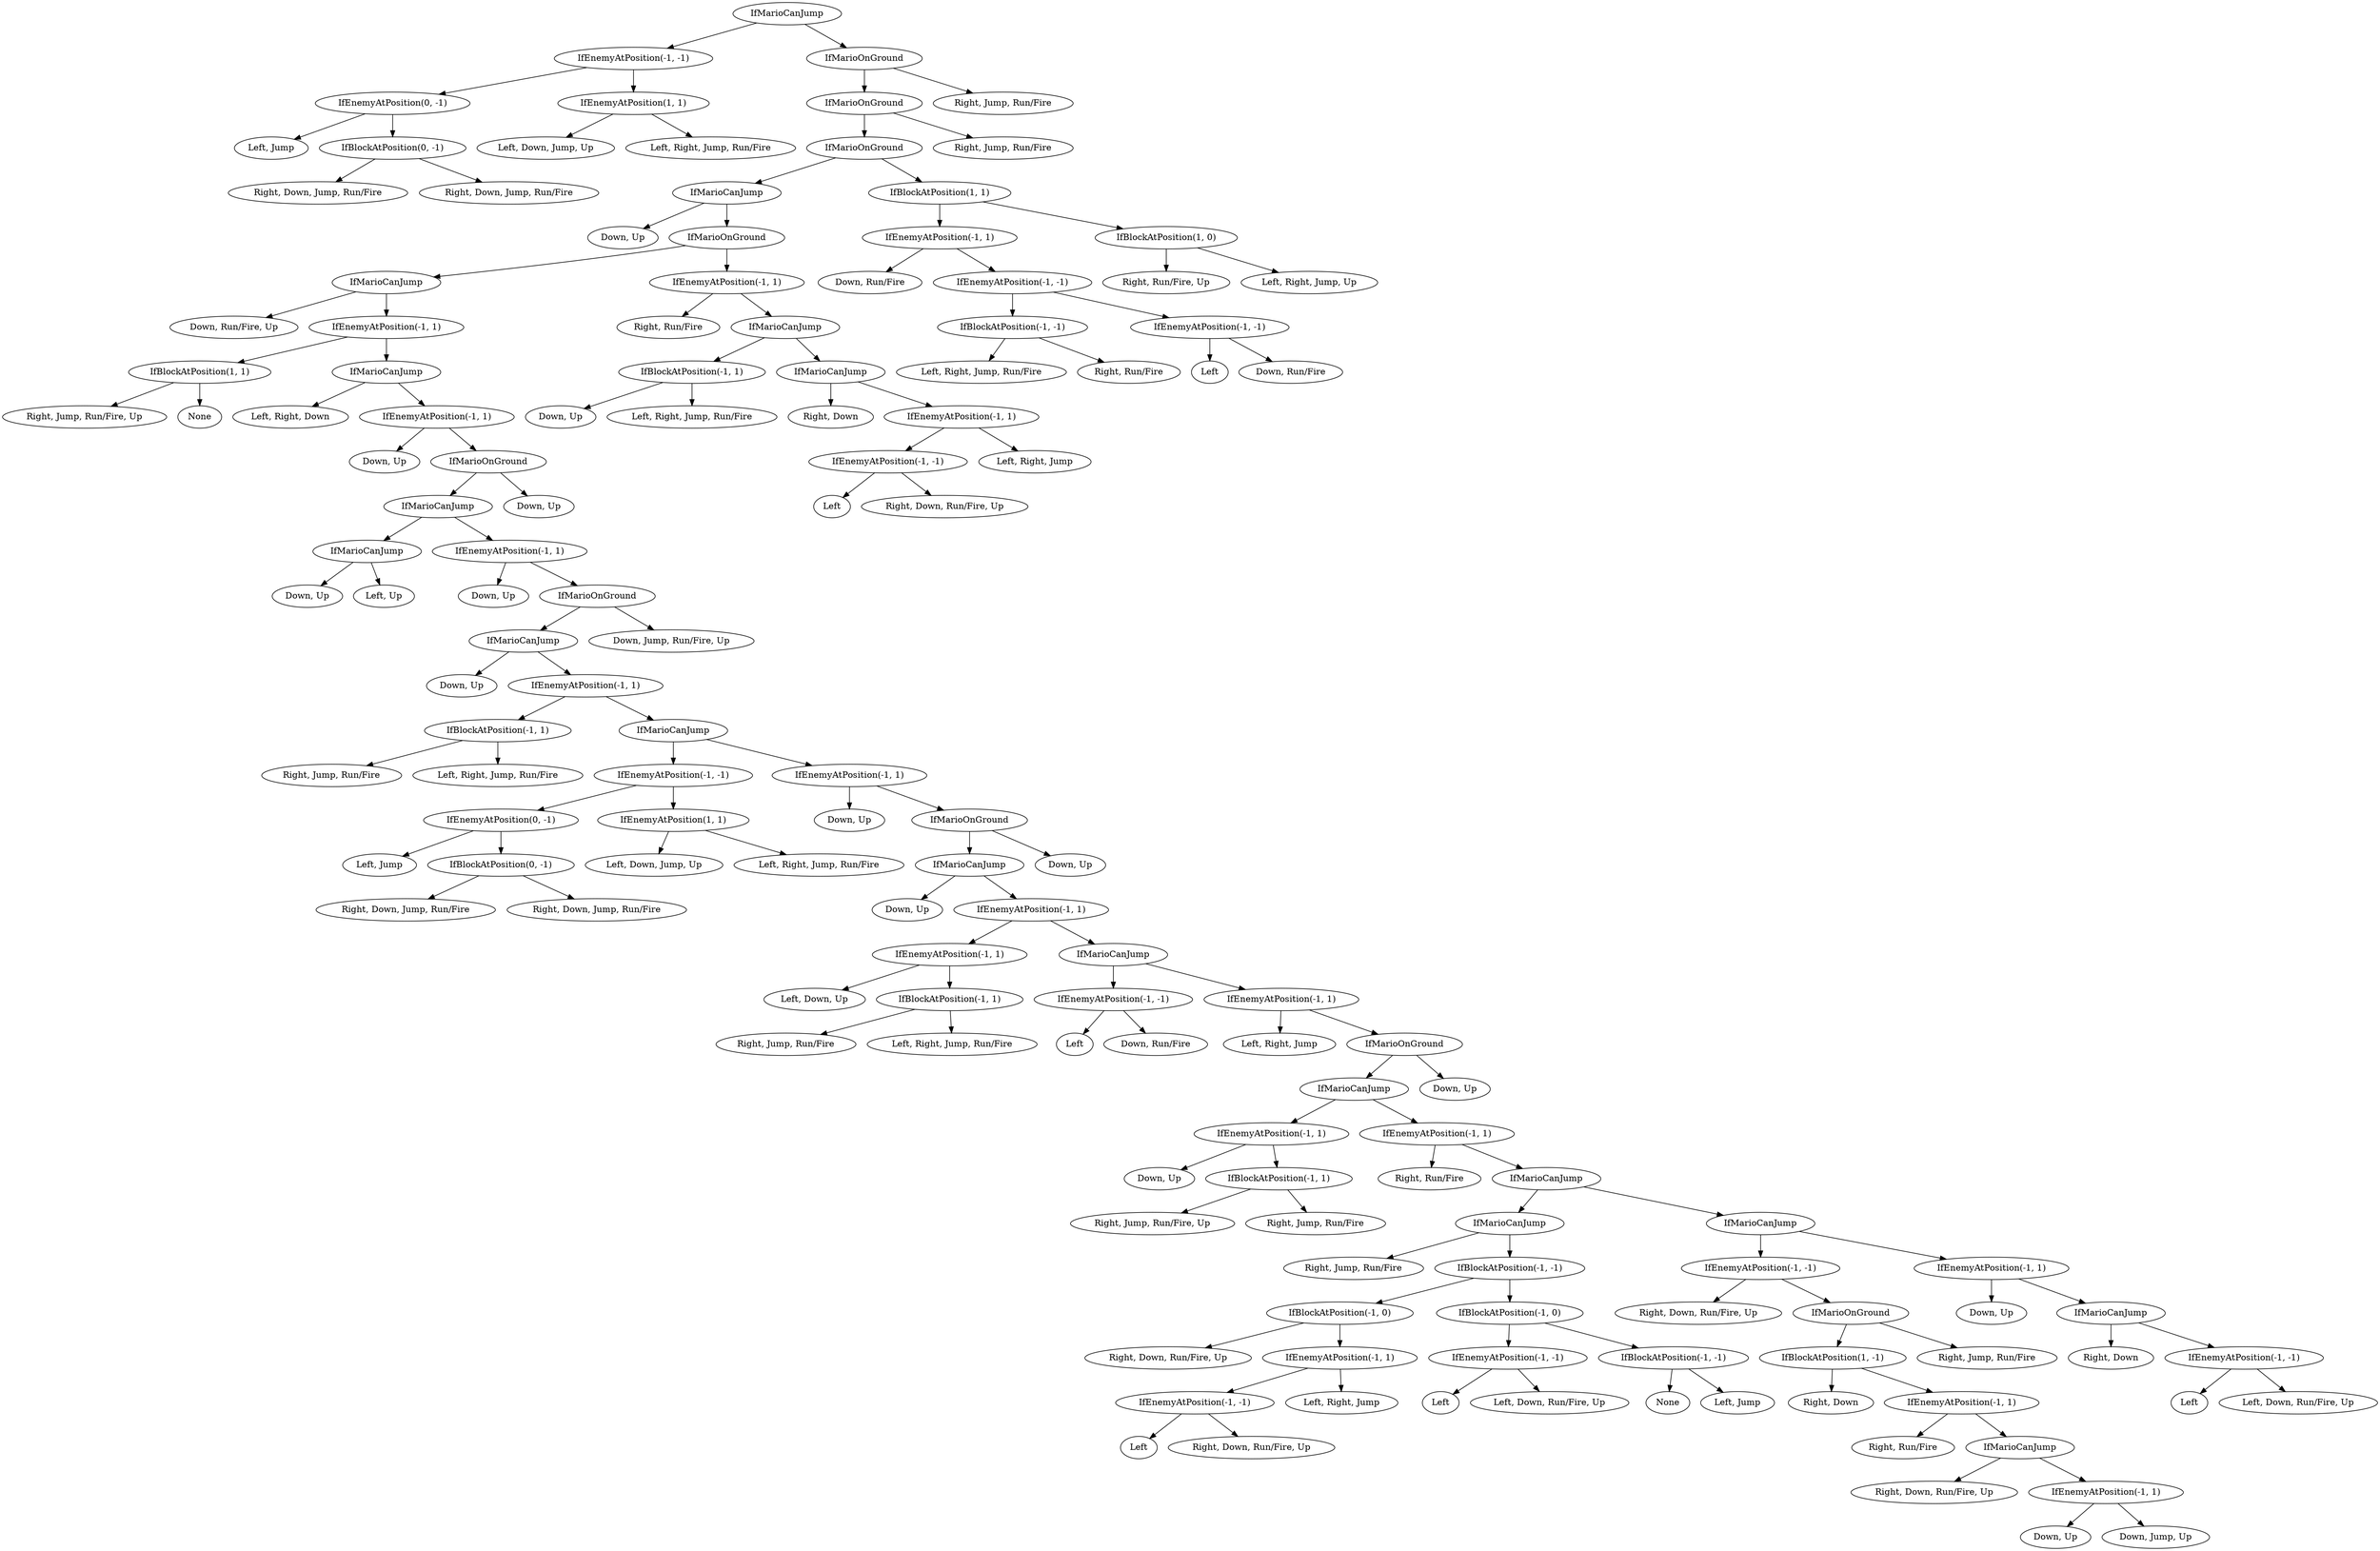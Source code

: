 digraph G {
  1 [ label="IfMarioCanJump" ];
  2 [ label="IfEnemyAtPosition(-1, -1)" ];
  3 [ label="IfEnemyAtPosition(0, -1)" ];
  4 [ label="Left, Jump" ];
  5 [ label="IfBlockAtPosition(0, -1)" ];
  6 [ label="Right, Down, Jump, Run/Fire" ];
  7 [ label="Right, Down, Jump, Run/Fire" ];
  8 [ label="IfEnemyAtPosition(1, 1)" ];
  9 [ label="Left, Down, Jump, Up" ];
  10 [ label="Left, Right, Jump, Run/Fire" ];
  11 [ label="IfMarioOnGround" ];
  12 [ label="IfMarioOnGround" ];
  13 [ label="IfMarioOnGround" ];
  14 [ label="IfMarioCanJump" ];
  15 [ label="Down, Up" ];
  16 [ label="IfMarioOnGround" ];
  17 [ label="IfMarioCanJump" ];
  18 [ label="Down, Run/Fire, Up" ];
  19 [ label="IfEnemyAtPosition(-1, 1)" ];
  20 [ label="IfBlockAtPosition(1, 1)" ];
  21 [ label="Right, Jump, Run/Fire, Up" ];
  22 [ label="None" ];
  23 [ label="IfMarioCanJump" ];
  24 [ label="Left, Right, Down" ];
  25 [ label="IfEnemyAtPosition(-1, 1)" ];
  26 [ label="Down, Up" ];
  27 [ label="IfMarioOnGround" ];
  28 [ label="IfMarioCanJump" ];
  29 [ label="IfMarioCanJump" ];
  30 [ label="Down, Up" ];
  31 [ label="Left, Up" ];
  32 [ label="IfEnemyAtPosition(-1, 1)" ];
  33 [ label="Down, Up" ];
  34 [ label="IfMarioOnGround" ];
  35 [ label="IfMarioCanJump" ];
  36 [ label="Down, Up" ];
  37 [ label="IfEnemyAtPosition(-1, 1)" ];
  38 [ label="IfBlockAtPosition(-1, 1)" ];
  39 [ label="Right, Jump, Run/Fire" ];
  40 [ label="Left, Right, Jump, Run/Fire" ];
  41 [ label="IfMarioCanJump" ];
  42 [ label="IfEnemyAtPosition(-1, -1)" ];
  43 [ label="IfEnemyAtPosition(0, -1)" ];
  44 [ label="Left, Jump" ];
  45 [ label="IfBlockAtPosition(0, -1)" ];
  46 [ label="Right, Down, Jump, Run/Fire" ];
  47 [ label="Right, Down, Jump, Run/Fire" ];
  48 [ label="IfEnemyAtPosition(1, 1)" ];
  49 [ label="Left, Down, Jump, Up" ];
  50 [ label="Left, Right, Jump, Run/Fire" ];
  51 [ label="IfEnemyAtPosition(-1, 1)" ];
  52 [ label="Down, Up" ];
  53 [ label="IfMarioOnGround" ];
  54 [ label="IfMarioCanJump" ];
  55 [ label="Down, Up" ];
  56 [ label="IfEnemyAtPosition(-1, 1)" ];
  57 [ label="IfEnemyAtPosition(-1, 1)" ];
  58 [ label="Left, Down, Up" ];
  59 [ label="IfBlockAtPosition(-1, 1)" ];
  60 [ label="Right, Jump, Run/Fire" ];
  61 [ label="Left, Right, Jump, Run/Fire" ];
  62 [ label="IfMarioCanJump" ];
  63 [ label="IfEnemyAtPosition(-1, -1)" ];
  64 [ label="Left" ];
  65 [ label="Down, Run/Fire" ];
  66 [ label="IfEnemyAtPosition(-1, 1)" ];
  67 [ label="Left, Right, Jump" ];
  68 [ label="IfMarioOnGround" ];
  69 [ label="IfMarioCanJump" ];
  70 [ label="IfEnemyAtPosition(-1, 1)" ];
  71 [ label="Down, Up" ];
  72 [ label="IfBlockAtPosition(-1, 1)" ];
  73 [ label="Right, Jump, Run/Fire, Up" ];
  74 [ label="Right, Jump, Run/Fire" ];
  75 [ label="IfEnemyAtPosition(-1, 1)" ];
  76 [ label="Right, Run/Fire" ];
  77 [ label="IfMarioCanJump" ];
  78 [ label="IfMarioCanJump" ];
  79 [ label="Right, Jump, Run/Fire" ];
  80 [ label="IfBlockAtPosition(-1, -1)" ];
  81 [ label="IfBlockAtPosition(-1, 0)" ];
  82 [ label="Right, Down, Run/Fire, Up" ];
  83 [ label="IfEnemyAtPosition(-1, 1)" ];
  84 [ label="IfEnemyAtPosition(-1, -1)" ];
  85 [ label="Left" ];
  86 [ label="Right, Down, Run/Fire, Up" ];
  87 [ label="Left, Right, Jump" ];
  88 [ label="IfBlockAtPosition(-1, 0)" ];
  89 [ label="IfEnemyAtPosition(-1, -1)" ];
  90 [ label="Left" ];
  91 [ label="Left, Down, Run/Fire, Up" ];
  92 [ label="IfBlockAtPosition(-1, -1)" ];
  93 [ label="None" ];
  94 [ label="Left, Jump" ];
  95 [ label="IfMarioCanJump" ];
  96 [ label="IfEnemyAtPosition(-1, -1)" ];
  97 [ label="Right, Down, Run/Fire, Up" ];
  98 [ label="IfMarioOnGround" ];
  99 [ label="IfBlockAtPosition(1, -1)" ];
  100 [ label="Right, Down" ];
  101 [ label="IfEnemyAtPosition(-1, 1)" ];
  102 [ label="Right, Run/Fire" ];
  103 [ label="IfMarioCanJump" ];
  104 [ label="Right, Down, Run/Fire, Up" ];
  105 [ label="IfEnemyAtPosition(-1, 1)" ];
  106 [ label="Down, Up" ];
  107 [ label="Down, Jump, Up" ];
  108 [ label="Right, Jump, Run/Fire" ];
  109 [ label="IfEnemyAtPosition(-1, 1)" ];
  110 [ label="Down, Up" ];
  111 [ label="IfMarioCanJump" ];
  112 [ label="Right, Down" ];
  113 [ label="IfEnemyAtPosition(-1, -1)" ];
  114 [ label="Left" ];
  115 [ label="Left, Down, Run/Fire, Up" ];
  116 [ label="Down, Up" ];
  117 [ label="Down, Up" ];
  118 [ label="Down, Jump, Run/Fire, Up" ];
  119 [ label="Down, Up" ];
  120 [ label="IfEnemyAtPosition(-1, 1)" ];
  121 [ label="Right, Run/Fire" ];
  122 [ label="IfMarioCanJump" ];
  123 [ label="IfBlockAtPosition(-1, 1)" ];
  124 [ label="Down, Up" ];
  125 [ label="Left, Right, Jump, Run/Fire" ];
  126 [ label="IfMarioCanJump" ];
  127 [ label="Right, Down" ];
  128 [ label="IfEnemyAtPosition(-1, 1)" ];
  129 [ label="IfEnemyAtPosition(-1, -1)" ];
  130 [ label="Left" ];
  131 [ label="Right, Down, Run/Fire, Up" ];
  132 [ label="Left, Right, Jump" ];
  133 [ label="IfBlockAtPosition(1, 1)" ];
  134 [ label="IfEnemyAtPosition(-1, 1)" ];
  135 [ label="Down, Run/Fire" ];
  136 [ label="IfEnemyAtPosition(-1, -1)" ];
  137 [ label="IfBlockAtPosition(-1, -1)" ];
  138 [ label="Left, Right, Jump, Run/Fire" ];
  139 [ label="Right, Run/Fire" ];
  140 [ label="IfEnemyAtPosition(-1, -1)" ];
  141 [ label="Left" ];
  142 [ label="Down, Run/Fire" ];
  143 [ label="IfBlockAtPosition(1, 0)" ];
  144 [ label="Right, Run/Fire, Up" ];
  145 [ label="Left, Right, Jump, Up" ];
  146 [ label="Right, Jump, Run/Fire" ];
  147 [ label="Right, Jump, Run/Fire" ];
  5 -> 6;
  5 -> 7;
  3 -> 4;
  3 -> 5;
  8 -> 9;
  8 -> 10;
  2 -> 3;
  2 -> 8;
  20 -> 21;
  20 -> 22;
  29 -> 30;
  29 -> 31;
  38 -> 39;
  38 -> 40;
  45 -> 46;
  45 -> 47;
  43 -> 44;
  43 -> 45;
  48 -> 49;
  48 -> 50;
  42 -> 43;
  42 -> 48;
  59 -> 60;
  59 -> 61;
  57 -> 58;
  57 -> 59;
  63 -> 64;
  63 -> 65;
  72 -> 73;
  72 -> 74;
  70 -> 71;
  70 -> 72;
  84 -> 85;
  84 -> 86;
  83 -> 84;
  83 -> 87;
  81 -> 82;
  81 -> 83;
  89 -> 90;
  89 -> 91;
  92 -> 93;
  92 -> 94;
  88 -> 89;
  88 -> 92;
  80 -> 81;
  80 -> 88;
  78 -> 79;
  78 -> 80;
  105 -> 106;
  105 -> 107;
  103 -> 104;
  103 -> 105;
  101 -> 102;
  101 -> 103;
  99 -> 100;
  99 -> 101;
  98 -> 99;
  98 -> 108;
  96 -> 97;
  96 -> 98;
  113 -> 114;
  113 -> 115;
  111 -> 112;
  111 -> 113;
  109 -> 110;
  109 -> 111;
  95 -> 96;
  95 -> 109;
  77 -> 78;
  77 -> 95;
  75 -> 76;
  75 -> 77;
  69 -> 70;
  69 -> 75;
  68 -> 69;
  68 -> 116;
  66 -> 67;
  66 -> 68;
  62 -> 63;
  62 -> 66;
  56 -> 57;
  56 -> 62;
  54 -> 55;
  54 -> 56;
  53 -> 54;
  53 -> 117;
  51 -> 52;
  51 -> 53;
  41 -> 42;
  41 -> 51;
  37 -> 38;
  37 -> 41;
  35 -> 36;
  35 -> 37;
  34 -> 35;
  34 -> 118;
  32 -> 33;
  32 -> 34;
  28 -> 29;
  28 -> 32;
  27 -> 28;
  27 -> 119;
  25 -> 26;
  25 -> 27;
  23 -> 24;
  23 -> 25;
  19 -> 20;
  19 -> 23;
  17 -> 18;
  17 -> 19;
  123 -> 124;
  123 -> 125;
  129 -> 130;
  129 -> 131;
  128 -> 129;
  128 -> 132;
  126 -> 127;
  126 -> 128;
  122 -> 123;
  122 -> 126;
  120 -> 121;
  120 -> 122;
  16 -> 17;
  16 -> 120;
  14 -> 15;
  14 -> 16;
  137 -> 138;
  137 -> 139;
  140 -> 141;
  140 -> 142;
  136 -> 137;
  136 -> 140;
  134 -> 135;
  134 -> 136;
  143 -> 144;
  143 -> 145;
  133 -> 134;
  133 -> 143;
  13 -> 14;
  13 -> 133;
  12 -> 13;
  12 -> 146;
  11 -> 12;
  11 -> 147;
  1 -> 2;
  1 -> 11;
}
